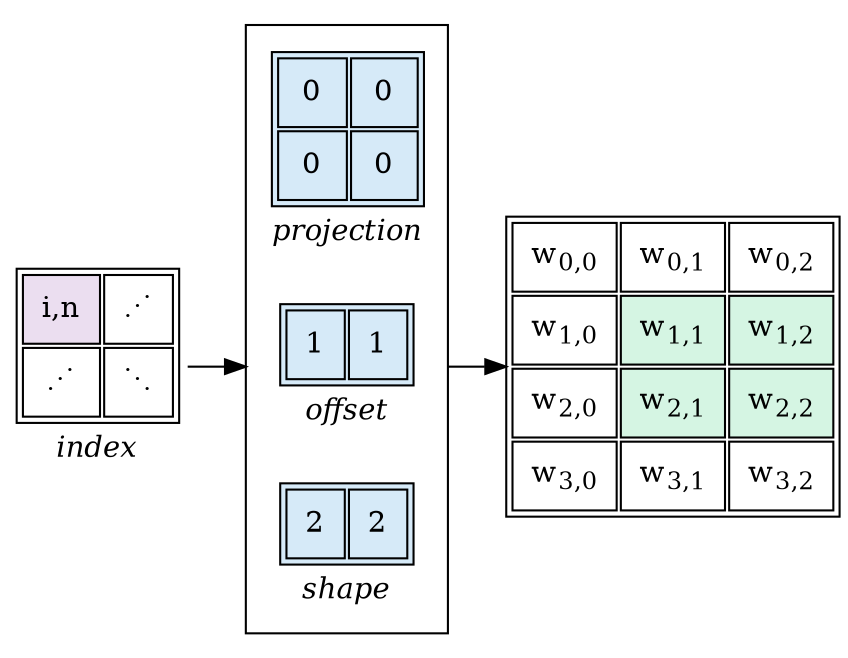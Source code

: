 digraph G {
  rankdir=LR;
  compound=true;

  subgraph cluster_zproj {
  proj [
    shape="plain",
    label=<
        <table border="0">
    <tr><td>
      <table bgcolor="#D6EAF8" cellpadding="8">
        <tr>
          <td>0</td>
          <td>0</td>
          </tr>
        <tr>
          <td>0</td>
          <td>0</td>
          </tr>
        </table>
          </td></tr>
    <tr><td><i>projection</i></td></tr>
          </table>
    >,
  ];

  offset [
    shape="plain",
    label=<
        <table border="0">
    <tr><td>
      <table bgcolor="#D6EAF8" cellpadding="8">
        <tr>
          <td>1</td>
          <td>1</td>
          </tr>
        </table>
          </td></tr>
    <tr><td><i>offset</i></td></tr>
          </table>
    >,
  ];

  rshape [
    shape="plain",
    label=<
        <table border="0">
    <tr><td>
      <table bgcolor="#D6EAF8" cellpadding="8">
        <tr>
          <td>2</td>
          <td>2</td>
          </tr>
        </table>
          </td></tr>
    <tr><td><i>shape</i></td></tr>
          </table>
    >,
  ];

  }

  W [
      shape="plain",
      label=<
      <table cellpadding="8">
          <tr>
              <td>w<sub>0,0</sub></td>
              <td>w<sub>0,1</sub></td>
              <td>w<sub>0,2</sub></td>
              </tr>
          <tr>
              <td>w<sub>1,0</sub></td>
              <td bgcolor="#D5F5E3">w<sub>1,1</sub></td>
              <td bgcolor="#D5F5E3">w<sub>1,2</sub></td>
              </tr>
          <tr>
              <td>w<sub>2,0</sub></td>
              <td bgcolor="#D5F5E3">w<sub>2,1</sub></td>
              <td bgcolor="#D5F5E3">w<sub>2,2</sub></td>
              </tr>
          <tr>
              <td>w<sub>3,0</sub></td>
              <td>w<sub>3,1</sub></td>
              <td>w<sub>3,2</sub></td>
              </tr>
          </table>
      >,
  ];

  idx [
    shape="plain",
    label=<
        <table border="0">
    <tr><td>
      <table cellpadding="8">
        <tr>
          <td bgcolor="#EBDEF0">i,n</td>
          <td>⋰</td>
          </tr>
        <tr>
          <td>⋰</td>
          <td>⋱</td>
          </tr>
        </table>
          </td></tr>
    <tr><td><i>index</i></td></tr>
          </table>
    >,
  ];

  idx -> offset [lhead=cluster_zproj];
  offset -> W [ltail=cluster_zproj];
}
